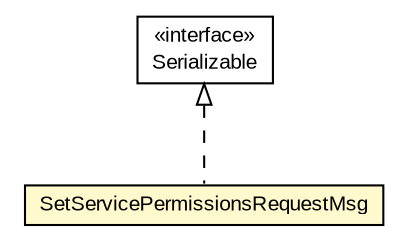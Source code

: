 #!/usr/local/bin/dot
#
# Class diagram 
# Generated by UMLGraph version R5_6-24-gf6e263 (http://www.umlgraph.org/)
#

digraph G {
	edge [fontname="arial",fontsize=10,labelfontname="arial",labelfontsize=10];
	node [fontname="arial",fontsize=10,shape=plaintext];
	nodesep=0.25;
	ranksep=0.5;
	// org.miloss.fgsms.services.interfaces.policyconfiguration.SetServicePermissionsRequestMsg
	c1121365 [label=<<table title="org.miloss.fgsms.services.interfaces.policyconfiguration.SetServicePermissionsRequestMsg" border="0" cellborder="1" cellspacing="0" cellpadding="2" port="p" bgcolor="lemonChiffon" href="./SetServicePermissionsRequestMsg.html">
		<tr><td><table border="0" cellspacing="0" cellpadding="1">
<tr><td align="center" balign="center"> SetServicePermissionsRequestMsg </td></tr>
		</table></td></tr>
		</table>>, URL="./SetServicePermissionsRequestMsg.html", fontname="arial", fontcolor="black", fontsize=10.0];
	//org.miloss.fgsms.services.interfaces.policyconfiguration.SetServicePermissionsRequestMsg implements java.io.Serializable
	c1122091:p -> c1121365:p [dir=back,arrowtail=empty,style=dashed];
	// java.io.Serializable
	c1122091 [label=<<table title="java.io.Serializable" border="0" cellborder="1" cellspacing="0" cellpadding="2" port="p" href="http://java.sun.com/j2se/1.4.2/docs/api/java/io/Serializable.html">
		<tr><td><table border="0" cellspacing="0" cellpadding="1">
<tr><td align="center" balign="center"> &#171;interface&#187; </td></tr>
<tr><td align="center" balign="center"> Serializable </td></tr>
		</table></td></tr>
		</table>>, URL="http://java.sun.com/j2se/1.4.2/docs/api/java/io/Serializable.html", fontname="arial", fontcolor="black", fontsize=10.0];
}

